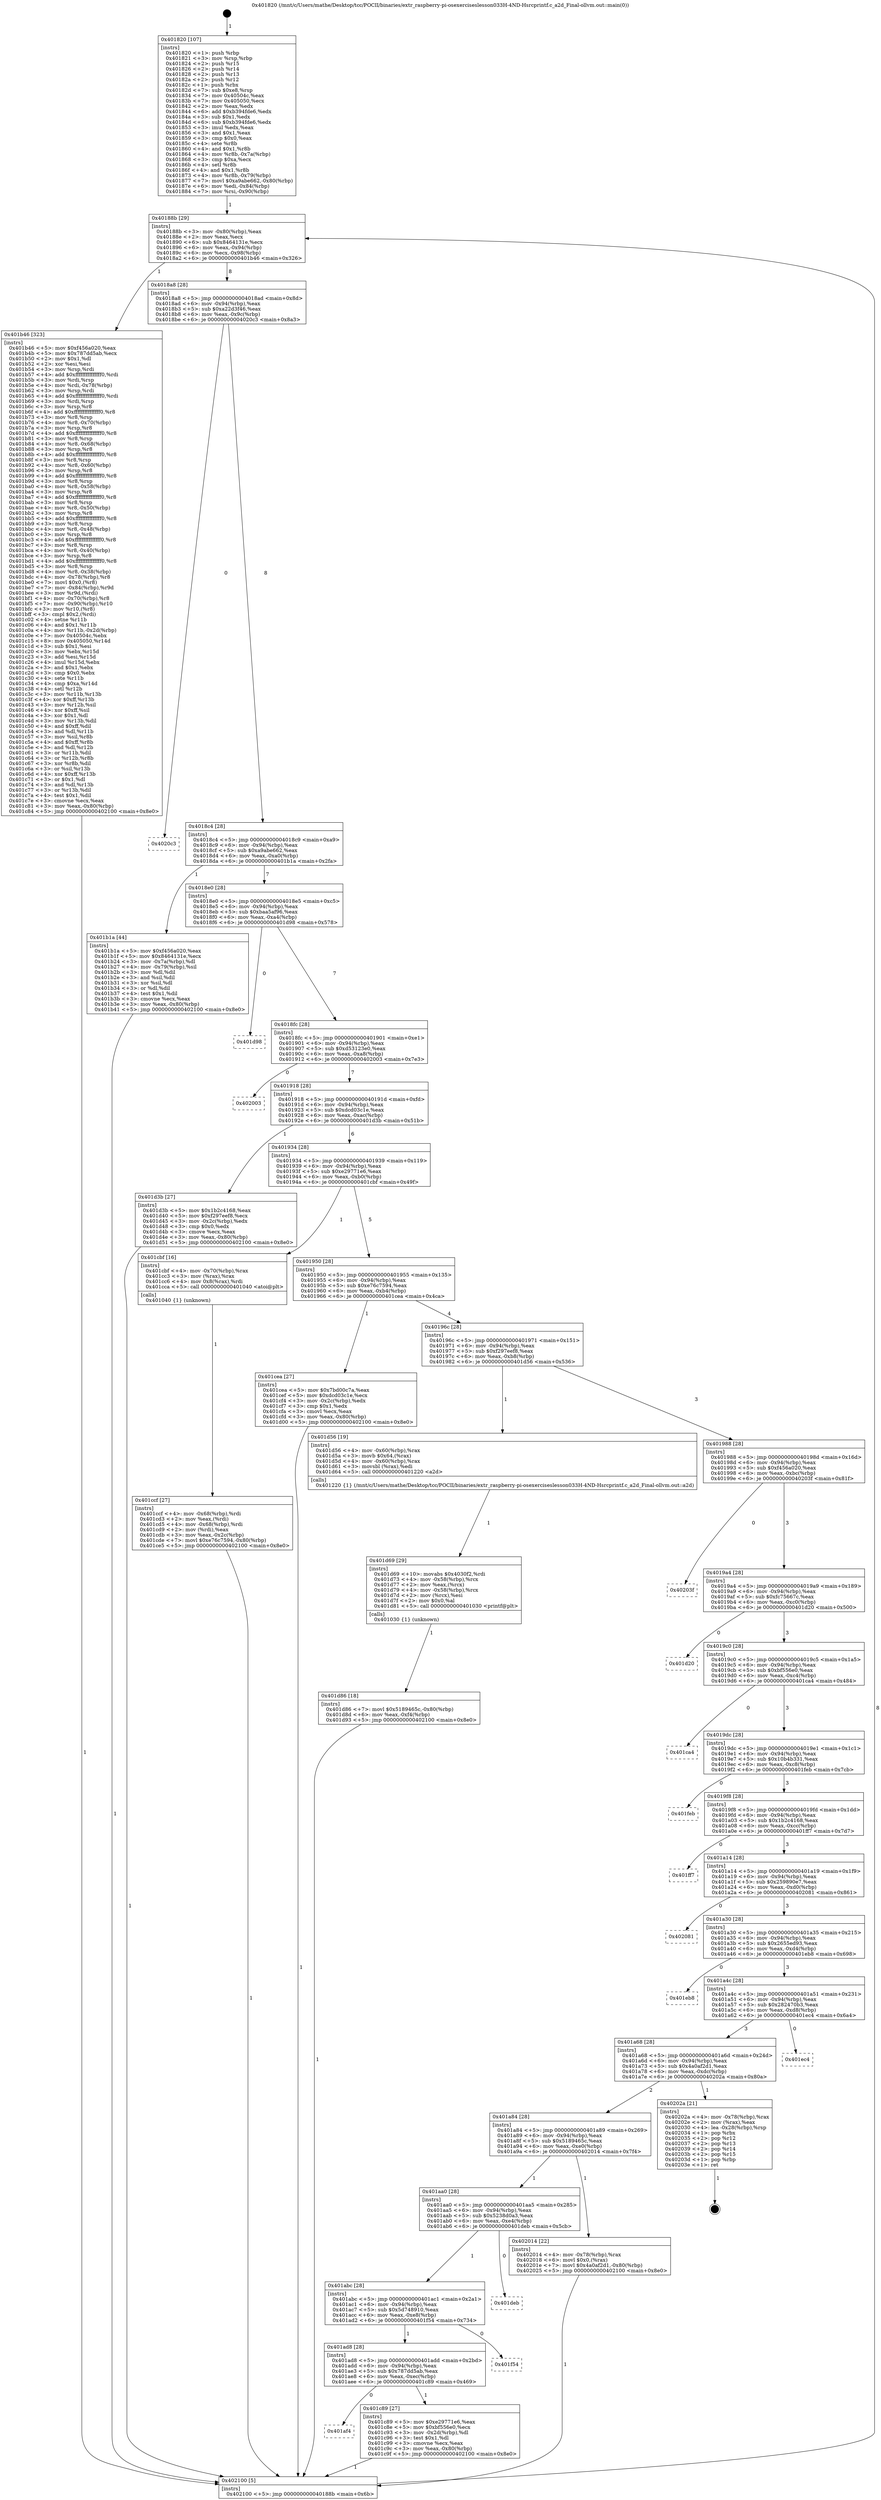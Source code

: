 digraph "0x401820" {
  label = "0x401820 (/mnt/c/Users/mathe/Desktop/tcc/POCII/binaries/extr_raspberry-pi-osexerciseslesson033H-4ND-Hsrcprintf.c_a2d_Final-ollvm.out::main(0))"
  labelloc = "t"
  node[shape=record]

  Entry [label="",width=0.3,height=0.3,shape=circle,fillcolor=black,style=filled]
  "0x40188b" [label="{
     0x40188b [29]\l
     | [instrs]\l
     &nbsp;&nbsp;0x40188b \<+3\>: mov -0x80(%rbp),%eax\l
     &nbsp;&nbsp;0x40188e \<+2\>: mov %eax,%ecx\l
     &nbsp;&nbsp;0x401890 \<+6\>: sub $0x8464131e,%ecx\l
     &nbsp;&nbsp;0x401896 \<+6\>: mov %eax,-0x94(%rbp)\l
     &nbsp;&nbsp;0x40189c \<+6\>: mov %ecx,-0x98(%rbp)\l
     &nbsp;&nbsp;0x4018a2 \<+6\>: je 0000000000401b46 \<main+0x326\>\l
  }"]
  "0x401b46" [label="{
     0x401b46 [323]\l
     | [instrs]\l
     &nbsp;&nbsp;0x401b46 \<+5\>: mov $0xf456a020,%eax\l
     &nbsp;&nbsp;0x401b4b \<+5\>: mov $0x787dd5ab,%ecx\l
     &nbsp;&nbsp;0x401b50 \<+2\>: mov $0x1,%dl\l
     &nbsp;&nbsp;0x401b52 \<+2\>: xor %esi,%esi\l
     &nbsp;&nbsp;0x401b54 \<+3\>: mov %rsp,%rdi\l
     &nbsp;&nbsp;0x401b57 \<+4\>: add $0xfffffffffffffff0,%rdi\l
     &nbsp;&nbsp;0x401b5b \<+3\>: mov %rdi,%rsp\l
     &nbsp;&nbsp;0x401b5e \<+4\>: mov %rdi,-0x78(%rbp)\l
     &nbsp;&nbsp;0x401b62 \<+3\>: mov %rsp,%rdi\l
     &nbsp;&nbsp;0x401b65 \<+4\>: add $0xfffffffffffffff0,%rdi\l
     &nbsp;&nbsp;0x401b69 \<+3\>: mov %rdi,%rsp\l
     &nbsp;&nbsp;0x401b6c \<+3\>: mov %rsp,%r8\l
     &nbsp;&nbsp;0x401b6f \<+4\>: add $0xfffffffffffffff0,%r8\l
     &nbsp;&nbsp;0x401b73 \<+3\>: mov %r8,%rsp\l
     &nbsp;&nbsp;0x401b76 \<+4\>: mov %r8,-0x70(%rbp)\l
     &nbsp;&nbsp;0x401b7a \<+3\>: mov %rsp,%r8\l
     &nbsp;&nbsp;0x401b7d \<+4\>: add $0xfffffffffffffff0,%r8\l
     &nbsp;&nbsp;0x401b81 \<+3\>: mov %r8,%rsp\l
     &nbsp;&nbsp;0x401b84 \<+4\>: mov %r8,-0x68(%rbp)\l
     &nbsp;&nbsp;0x401b88 \<+3\>: mov %rsp,%r8\l
     &nbsp;&nbsp;0x401b8b \<+4\>: add $0xfffffffffffffff0,%r8\l
     &nbsp;&nbsp;0x401b8f \<+3\>: mov %r8,%rsp\l
     &nbsp;&nbsp;0x401b92 \<+4\>: mov %r8,-0x60(%rbp)\l
     &nbsp;&nbsp;0x401b96 \<+3\>: mov %rsp,%r8\l
     &nbsp;&nbsp;0x401b99 \<+4\>: add $0xfffffffffffffff0,%r8\l
     &nbsp;&nbsp;0x401b9d \<+3\>: mov %r8,%rsp\l
     &nbsp;&nbsp;0x401ba0 \<+4\>: mov %r8,-0x58(%rbp)\l
     &nbsp;&nbsp;0x401ba4 \<+3\>: mov %rsp,%r8\l
     &nbsp;&nbsp;0x401ba7 \<+4\>: add $0xfffffffffffffff0,%r8\l
     &nbsp;&nbsp;0x401bab \<+3\>: mov %r8,%rsp\l
     &nbsp;&nbsp;0x401bae \<+4\>: mov %r8,-0x50(%rbp)\l
     &nbsp;&nbsp;0x401bb2 \<+3\>: mov %rsp,%r8\l
     &nbsp;&nbsp;0x401bb5 \<+4\>: add $0xfffffffffffffff0,%r8\l
     &nbsp;&nbsp;0x401bb9 \<+3\>: mov %r8,%rsp\l
     &nbsp;&nbsp;0x401bbc \<+4\>: mov %r8,-0x48(%rbp)\l
     &nbsp;&nbsp;0x401bc0 \<+3\>: mov %rsp,%r8\l
     &nbsp;&nbsp;0x401bc3 \<+4\>: add $0xfffffffffffffff0,%r8\l
     &nbsp;&nbsp;0x401bc7 \<+3\>: mov %r8,%rsp\l
     &nbsp;&nbsp;0x401bca \<+4\>: mov %r8,-0x40(%rbp)\l
     &nbsp;&nbsp;0x401bce \<+3\>: mov %rsp,%r8\l
     &nbsp;&nbsp;0x401bd1 \<+4\>: add $0xfffffffffffffff0,%r8\l
     &nbsp;&nbsp;0x401bd5 \<+3\>: mov %r8,%rsp\l
     &nbsp;&nbsp;0x401bd8 \<+4\>: mov %r8,-0x38(%rbp)\l
     &nbsp;&nbsp;0x401bdc \<+4\>: mov -0x78(%rbp),%r8\l
     &nbsp;&nbsp;0x401be0 \<+7\>: movl $0x0,(%r8)\l
     &nbsp;&nbsp;0x401be7 \<+7\>: mov -0x84(%rbp),%r9d\l
     &nbsp;&nbsp;0x401bee \<+3\>: mov %r9d,(%rdi)\l
     &nbsp;&nbsp;0x401bf1 \<+4\>: mov -0x70(%rbp),%r8\l
     &nbsp;&nbsp;0x401bf5 \<+7\>: mov -0x90(%rbp),%r10\l
     &nbsp;&nbsp;0x401bfc \<+3\>: mov %r10,(%r8)\l
     &nbsp;&nbsp;0x401bff \<+3\>: cmpl $0x2,(%rdi)\l
     &nbsp;&nbsp;0x401c02 \<+4\>: setne %r11b\l
     &nbsp;&nbsp;0x401c06 \<+4\>: and $0x1,%r11b\l
     &nbsp;&nbsp;0x401c0a \<+4\>: mov %r11b,-0x2d(%rbp)\l
     &nbsp;&nbsp;0x401c0e \<+7\>: mov 0x40504c,%ebx\l
     &nbsp;&nbsp;0x401c15 \<+8\>: mov 0x405050,%r14d\l
     &nbsp;&nbsp;0x401c1d \<+3\>: sub $0x1,%esi\l
     &nbsp;&nbsp;0x401c20 \<+3\>: mov %ebx,%r15d\l
     &nbsp;&nbsp;0x401c23 \<+3\>: add %esi,%r15d\l
     &nbsp;&nbsp;0x401c26 \<+4\>: imul %r15d,%ebx\l
     &nbsp;&nbsp;0x401c2a \<+3\>: and $0x1,%ebx\l
     &nbsp;&nbsp;0x401c2d \<+3\>: cmp $0x0,%ebx\l
     &nbsp;&nbsp;0x401c30 \<+4\>: sete %r11b\l
     &nbsp;&nbsp;0x401c34 \<+4\>: cmp $0xa,%r14d\l
     &nbsp;&nbsp;0x401c38 \<+4\>: setl %r12b\l
     &nbsp;&nbsp;0x401c3c \<+3\>: mov %r11b,%r13b\l
     &nbsp;&nbsp;0x401c3f \<+4\>: xor $0xff,%r13b\l
     &nbsp;&nbsp;0x401c43 \<+3\>: mov %r12b,%sil\l
     &nbsp;&nbsp;0x401c46 \<+4\>: xor $0xff,%sil\l
     &nbsp;&nbsp;0x401c4a \<+3\>: xor $0x1,%dl\l
     &nbsp;&nbsp;0x401c4d \<+3\>: mov %r13b,%dil\l
     &nbsp;&nbsp;0x401c50 \<+4\>: and $0xff,%dil\l
     &nbsp;&nbsp;0x401c54 \<+3\>: and %dl,%r11b\l
     &nbsp;&nbsp;0x401c57 \<+3\>: mov %sil,%r8b\l
     &nbsp;&nbsp;0x401c5a \<+4\>: and $0xff,%r8b\l
     &nbsp;&nbsp;0x401c5e \<+3\>: and %dl,%r12b\l
     &nbsp;&nbsp;0x401c61 \<+3\>: or %r11b,%dil\l
     &nbsp;&nbsp;0x401c64 \<+3\>: or %r12b,%r8b\l
     &nbsp;&nbsp;0x401c67 \<+3\>: xor %r8b,%dil\l
     &nbsp;&nbsp;0x401c6a \<+3\>: or %sil,%r13b\l
     &nbsp;&nbsp;0x401c6d \<+4\>: xor $0xff,%r13b\l
     &nbsp;&nbsp;0x401c71 \<+3\>: or $0x1,%dl\l
     &nbsp;&nbsp;0x401c74 \<+3\>: and %dl,%r13b\l
     &nbsp;&nbsp;0x401c77 \<+3\>: or %r13b,%dil\l
     &nbsp;&nbsp;0x401c7a \<+4\>: test $0x1,%dil\l
     &nbsp;&nbsp;0x401c7e \<+3\>: cmovne %ecx,%eax\l
     &nbsp;&nbsp;0x401c81 \<+3\>: mov %eax,-0x80(%rbp)\l
     &nbsp;&nbsp;0x401c84 \<+5\>: jmp 0000000000402100 \<main+0x8e0\>\l
  }"]
  "0x4018a8" [label="{
     0x4018a8 [28]\l
     | [instrs]\l
     &nbsp;&nbsp;0x4018a8 \<+5\>: jmp 00000000004018ad \<main+0x8d\>\l
     &nbsp;&nbsp;0x4018ad \<+6\>: mov -0x94(%rbp),%eax\l
     &nbsp;&nbsp;0x4018b3 \<+5\>: sub $0xa22d3f46,%eax\l
     &nbsp;&nbsp;0x4018b8 \<+6\>: mov %eax,-0x9c(%rbp)\l
     &nbsp;&nbsp;0x4018be \<+6\>: je 00000000004020c3 \<main+0x8a3\>\l
  }"]
  Exit [label="",width=0.3,height=0.3,shape=circle,fillcolor=black,style=filled,peripheries=2]
  "0x4020c3" [label="{
     0x4020c3\l
  }", style=dashed]
  "0x4018c4" [label="{
     0x4018c4 [28]\l
     | [instrs]\l
     &nbsp;&nbsp;0x4018c4 \<+5\>: jmp 00000000004018c9 \<main+0xa9\>\l
     &nbsp;&nbsp;0x4018c9 \<+6\>: mov -0x94(%rbp),%eax\l
     &nbsp;&nbsp;0x4018cf \<+5\>: sub $0xa9abe662,%eax\l
     &nbsp;&nbsp;0x4018d4 \<+6\>: mov %eax,-0xa0(%rbp)\l
     &nbsp;&nbsp;0x4018da \<+6\>: je 0000000000401b1a \<main+0x2fa\>\l
  }"]
  "0x401d86" [label="{
     0x401d86 [18]\l
     | [instrs]\l
     &nbsp;&nbsp;0x401d86 \<+7\>: movl $0x5189465c,-0x80(%rbp)\l
     &nbsp;&nbsp;0x401d8d \<+6\>: mov %eax,-0xf4(%rbp)\l
     &nbsp;&nbsp;0x401d93 \<+5\>: jmp 0000000000402100 \<main+0x8e0\>\l
  }"]
  "0x401b1a" [label="{
     0x401b1a [44]\l
     | [instrs]\l
     &nbsp;&nbsp;0x401b1a \<+5\>: mov $0xf456a020,%eax\l
     &nbsp;&nbsp;0x401b1f \<+5\>: mov $0x8464131e,%ecx\l
     &nbsp;&nbsp;0x401b24 \<+3\>: mov -0x7a(%rbp),%dl\l
     &nbsp;&nbsp;0x401b27 \<+4\>: mov -0x79(%rbp),%sil\l
     &nbsp;&nbsp;0x401b2b \<+3\>: mov %dl,%dil\l
     &nbsp;&nbsp;0x401b2e \<+3\>: and %sil,%dil\l
     &nbsp;&nbsp;0x401b31 \<+3\>: xor %sil,%dl\l
     &nbsp;&nbsp;0x401b34 \<+3\>: or %dl,%dil\l
     &nbsp;&nbsp;0x401b37 \<+4\>: test $0x1,%dil\l
     &nbsp;&nbsp;0x401b3b \<+3\>: cmovne %ecx,%eax\l
     &nbsp;&nbsp;0x401b3e \<+3\>: mov %eax,-0x80(%rbp)\l
     &nbsp;&nbsp;0x401b41 \<+5\>: jmp 0000000000402100 \<main+0x8e0\>\l
  }"]
  "0x4018e0" [label="{
     0x4018e0 [28]\l
     | [instrs]\l
     &nbsp;&nbsp;0x4018e0 \<+5\>: jmp 00000000004018e5 \<main+0xc5\>\l
     &nbsp;&nbsp;0x4018e5 \<+6\>: mov -0x94(%rbp),%eax\l
     &nbsp;&nbsp;0x4018eb \<+5\>: sub $0xbaa5af96,%eax\l
     &nbsp;&nbsp;0x4018f0 \<+6\>: mov %eax,-0xa4(%rbp)\l
     &nbsp;&nbsp;0x4018f6 \<+6\>: je 0000000000401d98 \<main+0x578\>\l
  }"]
  "0x402100" [label="{
     0x402100 [5]\l
     | [instrs]\l
     &nbsp;&nbsp;0x402100 \<+5\>: jmp 000000000040188b \<main+0x6b\>\l
  }"]
  "0x401820" [label="{
     0x401820 [107]\l
     | [instrs]\l
     &nbsp;&nbsp;0x401820 \<+1\>: push %rbp\l
     &nbsp;&nbsp;0x401821 \<+3\>: mov %rsp,%rbp\l
     &nbsp;&nbsp;0x401824 \<+2\>: push %r15\l
     &nbsp;&nbsp;0x401826 \<+2\>: push %r14\l
     &nbsp;&nbsp;0x401828 \<+2\>: push %r13\l
     &nbsp;&nbsp;0x40182a \<+2\>: push %r12\l
     &nbsp;&nbsp;0x40182c \<+1\>: push %rbx\l
     &nbsp;&nbsp;0x40182d \<+7\>: sub $0xe8,%rsp\l
     &nbsp;&nbsp;0x401834 \<+7\>: mov 0x40504c,%eax\l
     &nbsp;&nbsp;0x40183b \<+7\>: mov 0x405050,%ecx\l
     &nbsp;&nbsp;0x401842 \<+2\>: mov %eax,%edx\l
     &nbsp;&nbsp;0x401844 \<+6\>: add $0xb394fde6,%edx\l
     &nbsp;&nbsp;0x40184a \<+3\>: sub $0x1,%edx\l
     &nbsp;&nbsp;0x40184d \<+6\>: sub $0xb394fde6,%edx\l
     &nbsp;&nbsp;0x401853 \<+3\>: imul %edx,%eax\l
     &nbsp;&nbsp;0x401856 \<+3\>: and $0x1,%eax\l
     &nbsp;&nbsp;0x401859 \<+3\>: cmp $0x0,%eax\l
     &nbsp;&nbsp;0x40185c \<+4\>: sete %r8b\l
     &nbsp;&nbsp;0x401860 \<+4\>: and $0x1,%r8b\l
     &nbsp;&nbsp;0x401864 \<+4\>: mov %r8b,-0x7a(%rbp)\l
     &nbsp;&nbsp;0x401868 \<+3\>: cmp $0xa,%ecx\l
     &nbsp;&nbsp;0x40186b \<+4\>: setl %r8b\l
     &nbsp;&nbsp;0x40186f \<+4\>: and $0x1,%r8b\l
     &nbsp;&nbsp;0x401873 \<+4\>: mov %r8b,-0x79(%rbp)\l
     &nbsp;&nbsp;0x401877 \<+7\>: movl $0xa9abe662,-0x80(%rbp)\l
     &nbsp;&nbsp;0x40187e \<+6\>: mov %edi,-0x84(%rbp)\l
     &nbsp;&nbsp;0x401884 \<+7\>: mov %rsi,-0x90(%rbp)\l
  }"]
  "0x401d69" [label="{
     0x401d69 [29]\l
     | [instrs]\l
     &nbsp;&nbsp;0x401d69 \<+10\>: movabs $0x4030f2,%rdi\l
     &nbsp;&nbsp;0x401d73 \<+4\>: mov -0x58(%rbp),%rcx\l
     &nbsp;&nbsp;0x401d77 \<+2\>: mov %eax,(%rcx)\l
     &nbsp;&nbsp;0x401d79 \<+4\>: mov -0x58(%rbp),%rcx\l
     &nbsp;&nbsp;0x401d7d \<+2\>: mov (%rcx),%esi\l
     &nbsp;&nbsp;0x401d7f \<+2\>: mov $0x0,%al\l
     &nbsp;&nbsp;0x401d81 \<+5\>: call 0000000000401030 \<printf@plt\>\l
     | [calls]\l
     &nbsp;&nbsp;0x401030 \{1\} (unknown)\l
  }"]
  "0x401ccf" [label="{
     0x401ccf [27]\l
     | [instrs]\l
     &nbsp;&nbsp;0x401ccf \<+4\>: mov -0x68(%rbp),%rdi\l
     &nbsp;&nbsp;0x401cd3 \<+2\>: mov %eax,(%rdi)\l
     &nbsp;&nbsp;0x401cd5 \<+4\>: mov -0x68(%rbp),%rdi\l
     &nbsp;&nbsp;0x401cd9 \<+2\>: mov (%rdi),%eax\l
     &nbsp;&nbsp;0x401cdb \<+3\>: mov %eax,-0x2c(%rbp)\l
     &nbsp;&nbsp;0x401cde \<+7\>: movl $0xe76c7594,-0x80(%rbp)\l
     &nbsp;&nbsp;0x401ce5 \<+5\>: jmp 0000000000402100 \<main+0x8e0\>\l
  }"]
  "0x401d98" [label="{
     0x401d98\l
  }", style=dashed]
  "0x4018fc" [label="{
     0x4018fc [28]\l
     | [instrs]\l
     &nbsp;&nbsp;0x4018fc \<+5\>: jmp 0000000000401901 \<main+0xe1\>\l
     &nbsp;&nbsp;0x401901 \<+6\>: mov -0x94(%rbp),%eax\l
     &nbsp;&nbsp;0x401907 \<+5\>: sub $0xd53123e0,%eax\l
     &nbsp;&nbsp;0x40190c \<+6\>: mov %eax,-0xa8(%rbp)\l
     &nbsp;&nbsp;0x401912 \<+6\>: je 0000000000402003 \<main+0x7e3\>\l
  }"]
  "0x401af4" [label="{
     0x401af4\l
  }", style=dashed]
  "0x402003" [label="{
     0x402003\l
  }", style=dashed]
  "0x401918" [label="{
     0x401918 [28]\l
     | [instrs]\l
     &nbsp;&nbsp;0x401918 \<+5\>: jmp 000000000040191d \<main+0xfd\>\l
     &nbsp;&nbsp;0x40191d \<+6\>: mov -0x94(%rbp),%eax\l
     &nbsp;&nbsp;0x401923 \<+5\>: sub $0xdcd03c1e,%eax\l
     &nbsp;&nbsp;0x401928 \<+6\>: mov %eax,-0xac(%rbp)\l
     &nbsp;&nbsp;0x40192e \<+6\>: je 0000000000401d3b \<main+0x51b\>\l
  }"]
  "0x401c89" [label="{
     0x401c89 [27]\l
     | [instrs]\l
     &nbsp;&nbsp;0x401c89 \<+5\>: mov $0xe29771e6,%eax\l
     &nbsp;&nbsp;0x401c8e \<+5\>: mov $0xbf556e0,%ecx\l
     &nbsp;&nbsp;0x401c93 \<+3\>: mov -0x2d(%rbp),%dl\l
     &nbsp;&nbsp;0x401c96 \<+3\>: test $0x1,%dl\l
     &nbsp;&nbsp;0x401c99 \<+3\>: cmovne %ecx,%eax\l
     &nbsp;&nbsp;0x401c9c \<+3\>: mov %eax,-0x80(%rbp)\l
     &nbsp;&nbsp;0x401c9f \<+5\>: jmp 0000000000402100 \<main+0x8e0\>\l
  }"]
  "0x401d3b" [label="{
     0x401d3b [27]\l
     | [instrs]\l
     &nbsp;&nbsp;0x401d3b \<+5\>: mov $0x1b2c4168,%eax\l
     &nbsp;&nbsp;0x401d40 \<+5\>: mov $0xf297eef8,%ecx\l
     &nbsp;&nbsp;0x401d45 \<+3\>: mov -0x2c(%rbp),%edx\l
     &nbsp;&nbsp;0x401d48 \<+3\>: cmp $0x0,%edx\l
     &nbsp;&nbsp;0x401d4b \<+3\>: cmove %ecx,%eax\l
     &nbsp;&nbsp;0x401d4e \<+3\>: mov %eax,-0x80(%rbp)\l
     &nbsp;&nbsp;0x401d51 \<+5\>: jmp 0000000000402100 \<main+0x8e0\>\l
  }"]
  "0x401934" [label="{
     0x401934 [28]\l
     | [instrs]\l
     &nbsp;&nbsp;0x401934 \<+5\>: jmp 0000000000401939 \<main+0x119\>\l
     &nbsp;&nbsp;0x401939 \<+6\>: mov -0x94(%rbp),%eax\l
     &nbsp;&nbsp;0x40193f \<+5\>: sub $0xe29771e6,%eax\l
     &nbsp;&nbsp;0x401944 \<+6\>: mov %eax,-0xb0(%rbp)\l
     &nbsp;&nbsp;0x40194a \<+6\>: je 0000000000401cbf \<main+0x49f\>\l
  }"]
  "0x401ad8" [label="{
     0x401ad8 [28]\l
     | [instrs]\l
     &nbsp;&nbsp;0x401ad8 \<+5\>: jmp 0000000000401add \<main+0x2bd\>\l
     &nbsp;&nbsp;0x401add \<+6\>: mov -0x94(%rbp),%eax\l
     &nbsp;&nbsp;0x401ae3 \<+5\>: sub $0x787dd5ab,%eax\l
     &nbsp;&nbsp;0x401ae8 \<+6\>: mov %eax,-0xec(%rbp)\l
     &nbsp;&nbsp;0x401aee \<+6\>: je 0000000000401c89 \<main+0x469\>\l
  }"]
  "0x401cbf" [label="{
     0x401cbf [16]\l
     | [instrs]\l
     &nbsp;&nbsp;0x401cbf \<+4\>: mov -0x70(%rbp),%rax\l
     &nbsp;&nbsp;0x401cc3 \<+3\>: mov (%rax),%rax\l
     &nbsp;&nbsp;0x401cc6 \<+4\>: mov 0x8(%rax),%rdi\l
     &nbsp;&nbsp;0x401cca \<+5\>: call 0000000000401040 \<atoi@plt\>\l
     | [calls]\l
     &nbsp;&nbsp;0x401040 \{1\} (unknown)\l
  }"]
  "0x401950" [label="{
     0x401950 [28]\l
     | [instrs]\l
     &nbsp;&nbsp;0x401950 \<+5\>: jmp 0000000000401955 \<main+0x135\>\l
     &nbsp;&nbsp;0x401955 \<+6\>: mov -0x94(%rbp),%eax\l
     &nbsp;&nbsp;0x40195b \<+5\>: sub $0xe76c7594,%eax\l
     &nbsp;&nbsp;0x401960 \<+6\>: mov %eax,-0xb4(%rbp)\l
     &nbsp;&nbsp;0x401966 \<+6\>: je 0000000000401cea \<main+0x4ca\>\l
  }"]
  "0x401f54" [label="{
     0x401f54\l
  }", style=dashed]
  "0x401cea" [label="{
     0x401cea [27]\l
     | [instrs]\l
     &nbsp;&nbsp;0x401cea \<+5\>: mov $0x7bd00c7a,%eax\l
     &nbsp;&nbsp;0x401cef \<+5\>: mov $0xdcd03c1e,%ecx\l
     &nbsp;&nbsp;0x401cf4 \<+3\>: mov -0x2c(%rbp),%edx\l
     &nbsp;&nbsp;0x401cf7 \<+3\>: cmp $0x1,%edx\l
     &nbsp;&nbsp;0x401cfa \<+3\>: cmovl %ecx,%eax\l
     &nbsp;&nbsp;0x401cfd \<+3\>: mov %eax,-0x80(%rbp)\l
     &nbsp;&nbsp;0x401d00 \<+5\>: jmp 0000000000402100 \<main+0x8e0\>\l
  }"]
  "0x40196c" [label="{
     0x40196c [28]\l
     | [instrs]\l
     &nbsp;&nbsp;0x40196c \<+5\>: jmp 0000000000401971 \<main+0x151\>\l
     &nbsp;&nbsp;0x401971 \<+6\>: mov -0x94(%rbp),%eax\l
     &nbsp;&nbsp;0x401977 \<+5\>: sub $0xf297eef8,%eax\l
     &nbsp;&nbsp;0x40197c \<+6\>: mov %eax,-0xb8(%rbp)\l
     &nbsp;&nbsp;0x401982 \<+6\>: je 0000000000401d56 \<main+0x536\>\l
  }"]
  "0x401abc" [label="{
     0x401abc [28]\l
     | [instrs]\l
     &nbsp;&nbsp;0x401abc \<+5\>: jmp 0000000000401ac1 \<main+0x2a1\>\l
     &nbsp;&nbsp;0x401ac1 \<+6\>: mov -0x94(%rbp),%eax\l
     &nbsp;&nbsp;0x401ac7 \<+5\>: sub $0x5d748910,%eax\l
     &nbsp;&nbsp;0x401acc \<+6\>: mov %eax,-0xe8(%rbp)\l
     &nbsp;&nbsp;0x401ad2 \<+6\>: je 0000000000401f54 \<main+0x734\>\l
  }"]
  "0x401d56" [label="{
     0x401d56 [19]\l
     | [instrs]\l
     &nbsp;&nbsp;0x401d56 \<+4\>: mov -0x60(%rbp),%rax\l
     &nbsp;&nbsp;0x401d5a \<+3\>: movb $0x64,(%rax)\l
     &nbsp;&nbsp;0x401d5d \<+4\>: mov -0x60(%rbp),%rax\l
     &nbsp;&nbsp;0x401d61 \<+3\>: movsbl (%rax),%edi\l
     &nbsp;&nbsp;0x401d64 \<+5\>: call 0000000000401220 \<a2d\>\l
     | [calls]\l
     &nbsp;&nbsp;0x401220 \{1\} (/mnt/c/Users/mathe/Desktop/tcc/POCII/binaries/extr_raspberry-pi-osexerciseslesson033H-4ND-Hsrcprintf.c_a2d_Final-ollvm.out::a2d)\l
  }"]
  "0x401988" [label="{
     0x401988 [28]\l
     | [instrs]\l
     &nbsp;&nbsp;0x401988 \<+5\>: jmp 000000000040198d \<main+0x16d\>\l
     &nbsp;&nbsp;0x40198d \<+6\>: mov -0x94(%rbp),%eax\l
     &nbsp;&nbsp;0x401993 \<+5\>: sub $0xf456a020,%eax\l
     &nbsp;&nbsp;0x401998 \<+6\>: mov %eax,-0xbc(%rbp)\l
     &nbsp;&nbsp;0x40199e \<+6\>: je 000000000040203f \<main+0x81f\>\l
  }"]
  "0x401deb" [label="{
     0x401deb\l
  }", style=dashed]
  "0x40203f" [label="{
     0x40203f\l
  }", style=dashed]
  "0x4019a4" [label="{
     0x4019a4 [28]\l
     | [instrs]\l
     &nbsp;&nbsp;0x4019a4 \<+5\>: jmp 00000000004019a9 \<main+0x189\>\l
     &nbsp;&nbsp;0x4019a9 \<+6\>: mov -0x94(%rbp),%eax\l
     &nbsp;&nbsp;0x4019af \<+5\>: sub $0xfc75667c,%eax\l
     &nbsp;&nbsp;0x4019b4 \<+6\>: mov %eax,-0xc0(%rbp)\l
     &nbsp;&nbsp;0x4019ba \<+6\>: je 0000000000401d20 \<main+0x500\>\l
  }"]
  "0x401aa0" [label="{
     0x401aa0 [28]\l
     | [instrs]\l
     &nbsp;&nbsp;0x401aa0 \<+5\>: jmp 0000000000401aa5 \<main+0x285\>\l
     &nbsp;&nbsp;0x401aa5 \<+6\>: mov -0x94(%rbp),%eax\l
     &nbsp;&nbsp;0x401aab \<+5\>: sub $0x5238d0a3,%eax\l
     &nbsp;&nbsp;0x401ab0 \<+6\>: mov %eax,-0xe4(%rbp)\l
     &nbsp;&nbsp;0x401ab6 \<+6\>: je 0000000000401deb \<main+0x5cb\>\l
  }"]
  "0x401d20" [label="{
     0x401d20\l
  }", style=dashed]
  "0x4019c0" [label="{
     0x4019c0 [28]\l
     | [instrs]\l
     &nbsp;&nbsp;0x4019c0 \<+5\>: jmp 00000000004019c5 \<main+0x1a5\>\l
     &nbsp;&nbsp;0x4019c5 \<+6\>: mov -0x94(%rbp),%eax\l
     &nbsp;&nbsp;0x4019cb \<+5\>: sub $0xbf556e0,%eax\l
     &nbsp;&nbsp;0x4019d0 \<+6\>: mov %eax,-0xc4(%rbp)\l
     &nbsp;&nbsp;0x4019d6 \<+6\>: je 0000000000401ca4 \<main+0x484\>\l
  }"]
  "0x402014" [label="{
     0x402014 [22]\l
     | [instrs]\l
     &nbsp;&nbsp;0x402014 \<+4\>: mov -0x78(%rbp),%rax\l
     &nbsp;&nbsp;0x402018 \<+6\>: movl $0x0,(%rax)\l
     &nbsp;&nbsp;0x40201e \<+7\>: movl $0x4a0af2d1,-0x80(%rbp)\l
     &nbsp;&nbsp;0x402025 \<+5\>: jmp 0000000000402100 \<main+0x8e0\>\l
  }"]
  "0x401ca4" [label="{
     0x401ca4\l
  }", style=dashed]
  "0x4019dc" [label="{
     0x4019dc [28]\l
     | [instrs]\l
     &nbsp;&nbsp;0x4019dc \<+5\>: jmp 00000000004019e1 \<main+0x1c1\>\l
     &nbsp;&nbsp;0x4019e1 \<+6\>: mov -0x94(%rbp),%eax\l
     &nbsp;&nbsp;0x4019e7 \<+5\>: sub $0x10b4b331,%eax\l
     &nbsp;&nbsp;0x4019ec \<+6\>: mov %eax,-0xc8(%rbp)\l
     &nbsp;&nbsp;0x4019f2 \<+6\>: je 0000000000401feb \<main+0x7cb\>\l
  }"]
  "0x401a84" [label="{
     0x401a84 [28]\l
     | [instrs]\l
     &nbsp;&nbsp;0x401a84 \<+5\>: jmp 0000000000401a89 \<main+0x269\>\l
     &nbsp;&nbsp;0x401a89 \<+6\>: mov -0x94(%rbp),%eax\l
     &nbsp;&nbsp;0x401a8f \<+5\>: sub $0x5189465c,%eax\l
     &nbsp;&nbsp;0x401a94 \<+6\>: mov %eax,-0xe0(%rbp)\l
     &nbsp;&nbsp;0x401a9a \<+6\>: je 0000000000402014 \<main+0x7f4\>\l
  }"]
  "0x401feb" [label="{
     0x401feb\l
  }", style=dashed]
  "0x4019f8" [label="{
     0x4019f8 [28]\l
     | [instrs]\l
     &nbsp;&nbsp;0x4019f8 \<+5\>: jmp 00000000004019fd \<main+0x1dd\>\l
     &nbsp;&nbsp;0x4019fd \<+6\>: mov -0x94(%rbp),%eax\l
     &nbsp;&nbsp;0x401a03 \<+5\>: sub $0x1b2c4168,%eax\l
     &nbsp;&nbsp;0x401a08 \<+6\>: mov %eax,-0xcc(%rbp)\l
     &nbsp;&nbsp;0x401a0e \<+6\>: je 0000000000401ff7 \<main+0x7d7\>\l
  }"]
  "0x40202a" [label="{
     0x40202a [21]\l
     | [instrs]\l
     &nbsp;&nbsp;0x40202a \<+4\>: mov -0x78(%rbp),%rax\l
     &nbsp;&nbsp;0x40202e \<+2\>: mov (%rax),%eax\l
     &nbsp;&nbsp;0x402030 \<+4\>: lea -0x28(%rbp),%rsp\l
     &nbsp;&nbsp;0x402034 \<+1\>: pop %rbx\l
     &nbsp;&nbsp;0x402035 \<+2\>: pop %r12\l
     &nbsp;&nbsp;0x402037 \<+2\>: pop %r13\l
     &nbsp;&nbsp;0x402039 \<+2\>: pop %r14\l
     &nbsp;&nbsp;0x40203b \<+2\>: pop %r15\l
     &nbsp;&nbsp;0x40203d \<+1\>: pop %rbp\l
     &nbsp;&nbsp;0x40203e \<+1\>: ret\l
  }"]
  "0x401ff7" [label="{
     0x401ff7\l
  }", style=dashed]
  "0x401a14" [label="{
     0x401a14 [28]\l
     | [instrs]\l
     &nbsp;&nbsp;0x401a14 \<+5\>: jmp 0000000000401a19 \<main+0x1f9\>\l
     &nbsp;&nbsp;0x401a19 \<+6\>: mov -0x94(%rbp),%eax\l
     &nbsp;&nbsp;0x401a1f \<+5\>: sub $0x259890e7,%eax\l
     &nbsp;&nbsp;0x401a24 \<+6\>: mov %eax,-0xd0(%rbp)\l
     &nbsp;&nbsp;0x401a2a \<+6\>: je 0000000000402081 \<main+0x861\>\l
  }"]
  "0x401a68" [label="{
     0x401a68 [28]\l
     | [instrs]\l
     &nbsp;&nbsp;0x401a68 \<+5\>: jmp 0000000000401a6d \<main+0x24d\>\l
     &nbsp;&nbsp;0x401a6d \<+6\>: mov -0x94(%rbp),%eax\l
     &nbsp;&nbsp;0x401a73 \<+5\>: sub $0x4a0af2d1,%eax\l
     &nbsp;&nbsp;0x401a78 \<+6\>: mov %eax,-0xdc(%rbp)\l
     &nbsp;&nbsp;0x401a7e \<+6\>: je 000000000040202a \<main+0x80a\>\l
  }"]
  "0x402081" [label="{
     0x402081\l
  }", style=dashed]
  "0x401a30" [label="{
     0x401a30 [28]\l
     | [instrs]\l
     &nbsp;&nbsp;0x401a30 \<+5\>: jmp 0000000000401a35 \<main+0x215\>\l
     &nbsp;&nbsp;0x401a35 \<+6\>: mov -0x94(%rbp),%eax\l
     &nbsp;&nbsp;0x401a3b \<+5\>: sub $0x2655ed93,%eax\l
     &nbsp;&nbsp;0x401a40 \<+6\>: mov %eax,-0xd4(%rbp)\l
     &nbsp;&nbsp;0x401a46 \<+6\>: je 0000000000401eb8 \<main+0x698\>\l
  }"]
  "0x401ec4" [label="{
     0x401ec4\l
  }", style=dashed]
  "0x401eb8" [label="{
     0x401eb8\l
  }", style=dashed]
  "0x401a4c" [label="{
     0x401a4c [28]\l
     | [instrs]\l
     &nbsp;&nbsp;0x401a4c \<+5\>: jmp 0000000000401a51 \<main+0x231\>\l
     &nbsp;&nbsp;0x401a51 \<+6\>: mov -0x94(%rbp),%eax\l
     &nbsp;&nbsp;0x401a57 \<+5\>: sub $0x282470b3,%eax\l
     &nbsp;&nbsp;0x401a5c \<+6\>: mov %eax,-0xd8(%rbp)\l
     &nbsp;&nbsp;0x401a62 \<+6\>: je 0000000000401ec4 \<main+0x6a4\>\l
  }"]
  Entry -> "0x401820" [label=" 1"]
  "0x40188b" -> "0x401b46" [label=" 1"]
  "0x40188b" -> "0x4018a8" [label=" 8"]
  "0x40202a" -> Exit [label=" 1"]
  "0x4018a8" -> "0x4020c3" [label=" 0"]
  "0x4018a8" -> "0x4018c4" [label=" 8"]
  "0x402014" -> "0x402100" [label=" 1"]
  "0x4018c4" -> "0x401b1a" [label=" 1"]
  "0x4018c4" -> "0x4018e0" [label=" 7"]
  "0x401b1a" -> "0x402100" [label=" 1"]
  "0x401820" -> "0x40188b" [label=" 1"]
  "0x402100" -> "0x40188b" [label=" 8"]
  "0x401d86" -> "0x402100" [label=" 1"]
  "0x401b46" -> "0x402100" [label=" 1"]
  "0x401d69" -> "0x401d86" [label=" 1"]
  "0x4018e0" -> "0x401d98" [label=" 0"]
  "0x4018e0" -> "0x4018fc" [label=" 7"]
  "0x401d56" -> "0x401d69" [label=" 1"]
  "0x4018fc" -> "0x402003" [label=" 0"]
  "0x4018fc" -> "0x401918" [label=" 7"]
  "0x401d3b" -> "0x402100" [label=" 1"]
  "0x401918" -> "0x401d3b" [label=" 1"]
  "0x401918" -> "0x401934" [label=" 6"]
  "0x401cea" -> "0x402100" [label=" 1"]
  "0x401934" -> "0x401cbf" [label=" 1"]
  "0x401934" -> "0x401950" [label=" 5"]
  "0x401cbf" -> "0x401ccf" [label=" 1"]
  "0x401950" -> "0x401cea" [label=" 1"]
  "0x401950" -> "0x40196c" [label=" 4"]
  "0x401c89" -> "0x402100" [label=" 1"]
  "0x40196c" -> "0x401d56" [label=" 1"]
  "0x40196c" -> "0x401988" [label=" 3"]
  "0x401ad8" -> "0x401c89" [label=" 1"]
  "0x401988" -> "0x40203f" [label=" 0"]
  "0x401988" -> "0x4019a4" [label=" 3"]
  "0x401ccf" -> "0x402100" [label=" 1"]
  "0x4019a4" -> "0x401d20" [label=" 0"]
  "0x4019a4" -> "0x4019c0" [label=" 3"]
  "0x401abc" -> "0x401f54" [label=" 0"]
  "0x4019c0" -> "0x401ca4" [label=" 0"]
  "0x4019c0" -> "0x4019dc" [label=" 3"]
  "0x401ad8" -> "0x401af4" [label=" 0"]
  "0x4019dc" -> "0x401feb" [label=" 0"]
  "0x4019dc" -> "0x4019f8" [label=" 3"]
  "0x401aa0" -> "0x401deb" [label=" 0"]
  "0x4019f8" -> "0x401ff7" [label=" 0"]
  "0x4019f8" -> "0x401a14" [label=" 3"]
  "0x401abc" -> "0x401ad8" [label=" 1"]
  "0x401a14" -> "0x402081" [label=" 0"]
  "0x401a14" -> "0x401a30" [label=" 3"]
  "0x401a84" -> "0x402014" [label=" 1"]
  "0x401a30" -> "0x401eb8" [label=" 0"]
  "0x401a30" -> "0x401a4c" [label=" 3"]
  "0x401aa0" -> "0x401abc" [label=" 1"]
  "0x401a4c" -> "0x401ec4" [label=" 0"]
  "0x401a4c" -> "0x401a68" [label=" 3"]
  "0x401a84" -> "0x401aa0" [label=" 1"]
  "0x401a68" -> "0x40202a" [label=" 1"]
  "0x401a68" -> "0x401a84" [label=" 2"]
}
